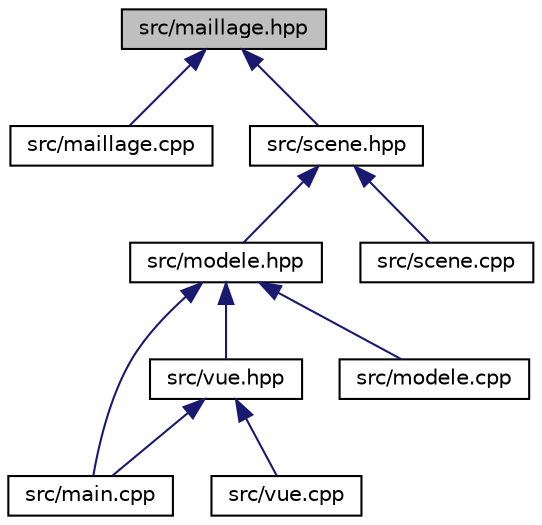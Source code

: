 digraph "src/maillage.hpp"
{
  edge [fontname="Helvetica",fontsize="10",labelfontname="Helvetica",labelfontsize="10"];
  node [fontname="Helvetica",fontsize="10",shape=record];
  Node1 [label="src/maillage.hpp",height=0.2,width=0.4,color="black", fillcolor="grey75", style="filled", fontcolor="black"];
  Node1 -> Node2 [dir="back",color="midnightblue",fontsize="10",style="solid"];
  Node2 [label="src/maillage.cpp",height=0.2,width=0.4,color="black", fillcolor="white", style="filled",URL="$maillage_8cpp.html"];
  Node1 -> Node3 [dir="back",color="midnightblue",fontsize="10",style="solid"];
  Node3 [label="src/scene.hpp",height=0.2,width=0.4,color="black", fillcolor="white", style="filled",URL="$scene_8hpp.html",tooltip="Scene chargee par fichier. "];
  Node3 -> Node4 [dir="back",color="midnightblue",fontsize="10",style="solid"];
  Node4 [label="src/modele.hpp",height=0.2,width=0.4,color="black", fillcolor="white", style="filled",URL="$modele_8hpp.html",tooltip="Classe du modèle de MVC. "];
  Node4 -> Node5 [dir="back",color="midnightblue",fontsize="10",style="solid"];
  Node5 [label="src/main.cpp",height=0.2,width=0.4,color="black", fillcolor="white", style="filled",URL="$main_8cpp.html",tooltip="Programme principal. "];
  Node4 -> Node6 [dir="back",color="midnightblue",fontsize="10",style="solid"];
  Node6 [label="src/vue.hpp",height=0.2,width=0.4,color="black", fillcolor="white", style="filled",URL="$vue_8hpp.html",tooltip="Classe de gestion de l&#39;affichage. "];
  Node6 -> Node5 [dir="back",color="midnightblue",fontsize="10",style="solid"];
  Node6 -> Node7 [dir="back",color="midnightblue",fontsize="10",style="solid"];
  Node7 [label="src/vue.cpp",height=0.2,width=0.4,color="black", fillcolor="white", style="filled",URL="$vue_8cpp.html",tooltip="Classe de gestion de l&#39;affichage. "];
  Node4 -> Node8 [dir="back",color="midnightblue",fontsize="10",style="solid"];
  Node8 [label="src/modele.cpp",height=0.2,width=0.4,color="black", fillcolor="white", style="filled",URL="$modele_8cpp.html",tooltip="Classe du modèle de MVC. "];
  Node3 -> Node9 [dir="back",color="midnightblue",fontsize="10",style="solid"];
  Node9 [label="src/scene.cpp",height=0.2,width=0.4,color="black", fillcolor="white", style="filled",URL="$scene_8cpp.html"];
}
